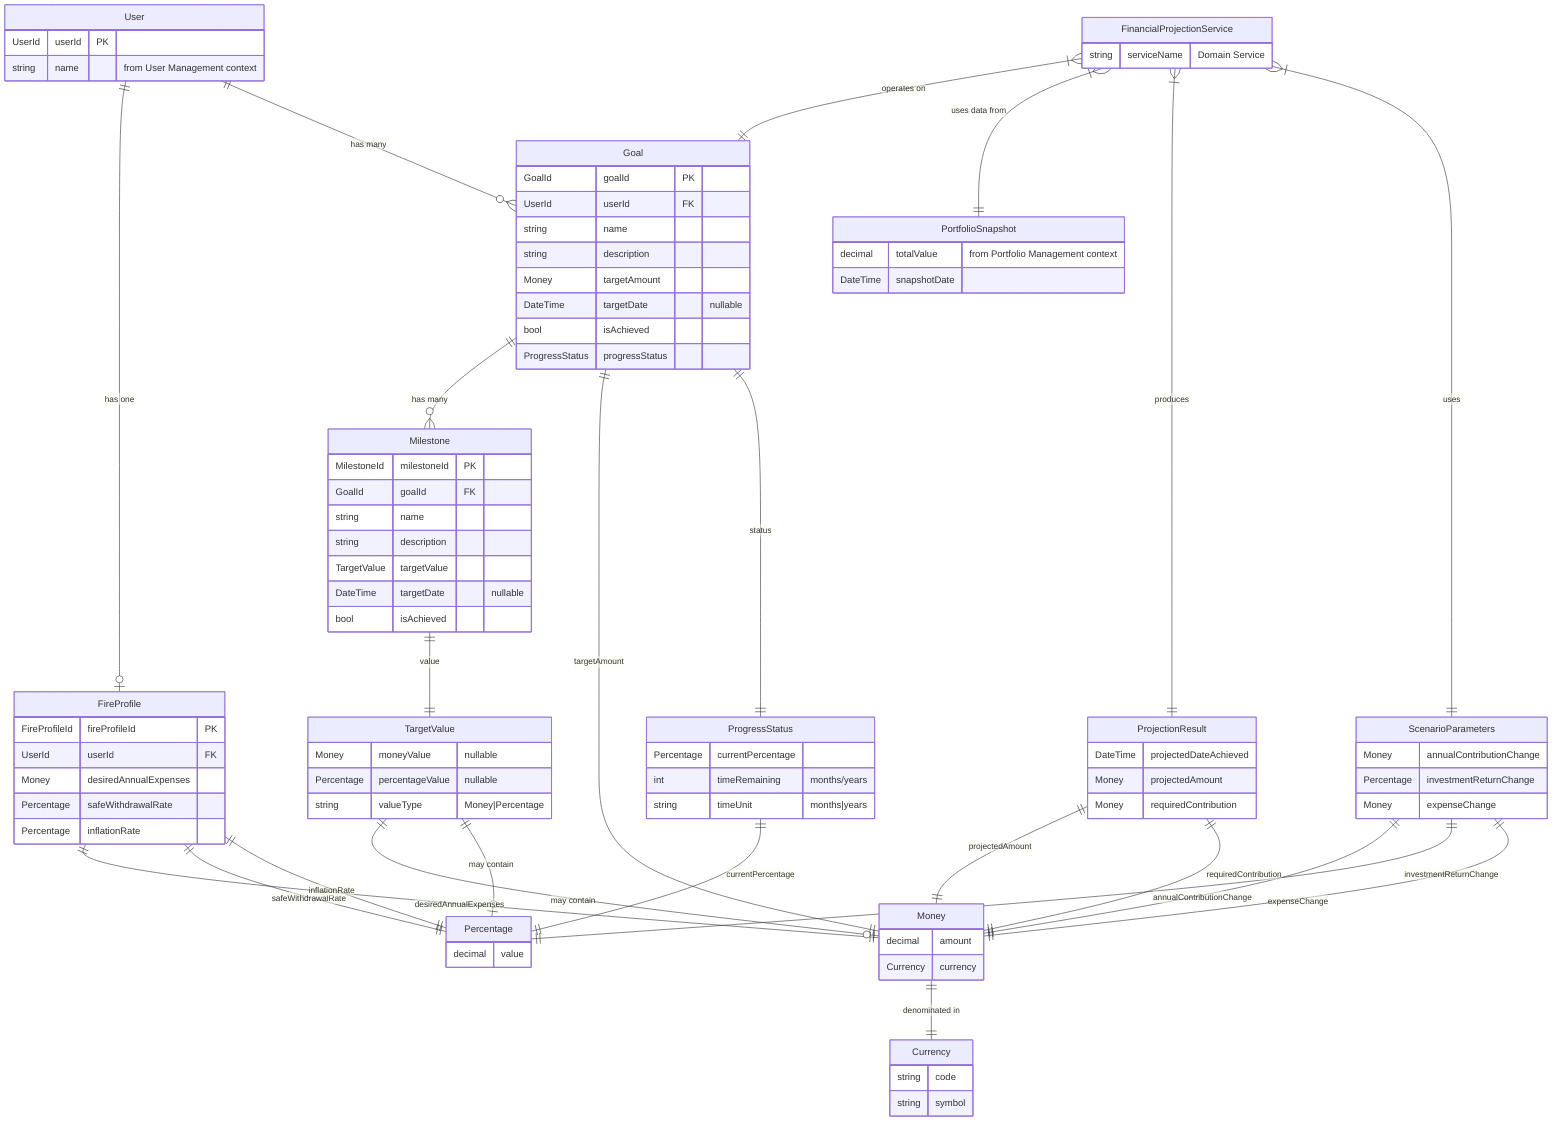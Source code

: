 erDiagram
    %% Aggregate Roots
    Goal {
        GoalId goalId PK
        UserId userId FK
        string name
        string description
        Money targetAmount
        DateTime targetDate "nullable"
        bool isAchieved
        ProgressStatus progressStatus
    }
    
    FireProfile {
        FireProfileId fireProfileId PK
        UserId userId FK
        Money desiredAnnualExpenses
        Percentage safeWithdrawalRate
        Percentage inflationRate
    }
    
    %% Core Entities
    Milestone {
        MilestoneId milestoneId PK
        GoalId goalId FK
        string name
        string description
        TargetValue targetValue
        DateTime targetDate "nullable"
        bool isAchieved
    }
    
    %% Value Objects
    Money {
        decimal amount
        Currency currency
    }
    
    Percentage {
        decimal value
    }
    
    Currency {
        string code
        string symbol
    }
    
    TargetValue {
        Money moneyValue "nullable"
        Percentage percentageValue "nullable"
        string valueType "Money|Percentage"
    }
    
    ProjectionResult {
        DateTime projectedDateAchieved
        Money projectedAmount
        Money requiredContribution
    }
    
    ScenarioParameters {
        Money annualContributionChange
        Percentage investmentReturnChange
        Money expenseChange
    }
    
    ProgressStatus {
        Percentage currentPercentage
        int timeRemaining "months/years"
        string timeUnit "months|years"
    }
    
    %% External Context Reference
    User {
        UserId userId PK
        string name "from User Management context"
    }
    
    PortfolioSnapshot {
        decimal totalValue "from Portfolio Management context"
        DateTime snapshotDate
    }
    
    %% Domain Services (represented as conceptual entities)
    FinancialProjectionService {
        string serviceName "Domain Service"
    }
    
    %% Relationships
    Goal ||--o{ Milestone : "has many"
    User ||--o| FireProfile : "has one"
    User ||--o{ Goal : "has many"
    
    %% Value Object Compositions
    Goal ||--|| Money : "targetAmount"
    Goal ||--|| ProgressStatus : "status"
    
    Milestone ||--|| TargetValue : "value"
    
    FireProfile ||--|| Money : "desiredAnnualExpenses"
    FireProfile ||--|| Percentage : "safeWithdrawalRate"
    FireProfile ||--|| Percentage : "inflationRate"
    
    TargetValue ||--o| Money : "may contain"
    TargetValue ||--o| Percentage : "may contain"
    
    ProjectionResult ||--|| Money : "projectedAmount"
    ProjectionResult ||--|| Money : "requiredContribution"
    
    ScenarioParameters ||--|| Money : "annualContributionChange"
    ScenarioParameters ||--|| Percentage : "investmentReturnChange"
    ScenarioParameters ||--|| Money : "expenseChange"
    
    ProgressStatus ||--|| Percentage : "currentPercentage"
    
    Money ||--|| Currency : "denominated in"
    
    %% Domain Service Relationships (conceptual)
    FinancialProjectionService }|--|| Goal : "operates on"
    FinancialProjectionService }|--|| PortfolioSnapshot : "uses data from"
    FinancialProjectionService }|--|| ProjectionResult : "produces"
    FinancialProjectionService }|--|| ScenarioParameters : "uses"